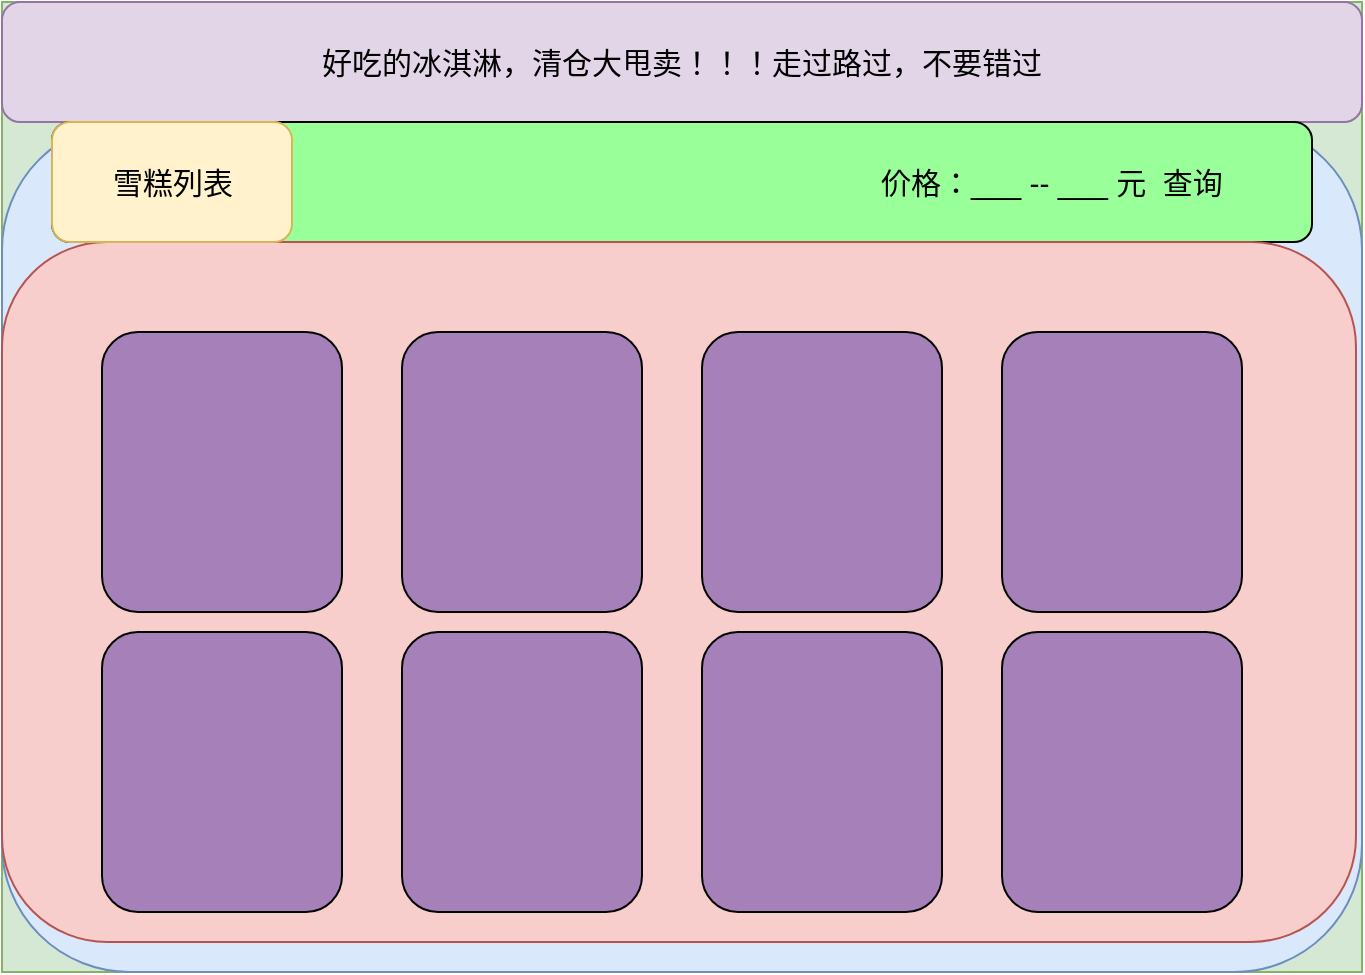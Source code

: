 <mxfile version="19.0.3" type="github">
  <diagram id="PhSWyYcBalO_wZCeTIqB" name="第 1 页">
    <mxGraphModel dx="942" dy="529" grid="1" gridSize="10" guides="1" tooltips="1" connect="1" arrows="1" fold="1" page="1" pageScale="1" pageWidth="827" pageHeight="1169" math="0" shadow="0">
      <root>
        <mxCell id="0" />
        <mxCell id="1" parent="0" />
        <mxCell id="OpxMz4pjXYU8P-hDmKeM-1" value="" style="rounded=0;whiteSpace=wrap;html=1;fillColor=#d5e8d4;strokeColor=#82b366;" vertex="1" parent="1">
          <mxGeometry x="20" y="325" width="680" height="485" as="geometry" />
        </mxCell>
        <mxCell id="OpxMz4pjXYU8P-hDmKeM-9" value="&lt;font style=&quot;font-size: 15px;&quot;&gt;好吃的冰淇淋，清仓大甩卖！！！走过路过，不要错过&lt;/font&gt;" style="rounded=1;whiteSpace=wrap;html=1;fillColor=#e1d5e7;strokeColor=#9673a6;" vertex="1" parent="1">
          <mxGeometry x="20" y="325" width="680" height="60" as="geometry" />
        </mxCell>
        <mxCell id="OpxMz4pjXYU8P-hDmKeM-10" value="" style="rounded=1;whiteSpace=wrap;html=1;fillColor=#dae8fc;strokeColor=#6c8ebf;" vertex="1" parent="1">
          <mxGeometry x="20" y="385" width="680" height="425" as="geometry" />
        </mxCell>
        <mxCell id="OpxMz4pjXYU8P-hDmKeM-11" value="" style="rounded=1;whiteSpace=wrap;html=1;gradientColor=none;fillColor=#99FF99;" vertex="1" parent="1">
          <mxGeometry x="45" y="385" width="630" height="60" as="geometry" />
        </mxCell>
        <mxCell id="OpxMz4pjXYU8P-hDmKeM-13" value="价格：___ -- ___&amp;nbsp;元&amp;nbsp; 查询" style="text;html=1;strokeColor=none;fillColor=none;align=center;verticalAlign=middle;whiteSpace=wrap;rounded=0;fontSize=15;" vertex="1" parent="1">
          <mxGeometry x="420" y="400" width="250" height="30" as="geometry" />
        </mxCell>
        <mxCell id="OpxMz4pjXYU8P-hDmKeM-14" value="" style="rounded=1;whiteSpace=wrap;html=1;fontSize=15;fillColor=#f8cecc;strokeColor=#b85450;" vertex="1" parent="1">
          <mxGeometry x="20" y="445" width="677" height="350" as="geometry" />
        </mxCell>
        <mxCell id="OpxMz4pjXYU8P-hDmKeM-15" value="" style="rounded=1;whiteSpace=wrap;html=1;fontSize=15;fillColor=#A680B8;gradientColor=none;" vertex="1" parent="1">
          <mxGeometry x="70" y="490" width="120" height="140" as="geometry" />
        </mxCell>
        <mxCell id="OpxMz4pjXYU8P-hDmKeM-17" value="" style="rounded=1;whiteSpace=wrap;html=1;fontSize=15;fillColor=#A680B8;gradientColor=none;" vertex="1" parent="1">
          <mxGeometry x="220" y="490" width="120" height="140" as="geometry" />
        </mxCell>
        <mxCell id="OpxMz4pjXYU8P-hDmKeM-18" value="" style="rounded=1;whiteSpace=wrap;html=1;fontSize=15;fillColor=#A680B8;gradientColor=none;" vertex="1" parent="1">
          <mxGeometry x="370" y="490" width="120" height="140" as="geometry" />
        </mxCell>
        <mxCell id="OpxMz4pjXYU8P-hDmKeM-19" value="" style="rounded=1;whiteSpace=wrap;html=1;fontSize=15;fillColor=#A680B8;gradientColor=none;" vertex="1" parent="1">
          <mxGeometry x="520" y="490" width="120" height="140" as="geometry" />
        </mxCell>
        <mxCell id="OpxMz4pjXYU8P-hDmKeM-20" value="" style="rounded=1;whiteSpace=wrap;html=1;fontSize=15;fillColor=#A680B8;gradientColor=none;" vertex="1" parent="1">
          <mxGeometry x="70" y="640" width="120" height="140" as="geometry" />
        </mxCell>
        <mxCell id="OpxMz4pjXYU8P-hDmKeM-21" value="" style="rounded=1;whiteSpace=wrap;html=1;fontSize=15;fillColor=#A680B8;gradientColor=none;" vertex="1" parent="1">
          <mxGeometry x="220" y="640" width="120" height="140" as="geometry" />
        </mxCell>
        <mxCell id="OpxMz4pjXYU8P-hDmKeM-22" value="" style="rounded=1;whiteSpace=wrap;html=1;fontSize=15;fillColor=#A680B8;gradientColor=none;" vertex="1" parent="1">
          <mxGeometry x="370" y="640" width="120" height="140" as="geometry" />
        </mxCell>
        <mxCell id="OpxMz4pjXYU8P-hDmKeM-23" value="" style="rounded=1;whiteSpace=wrap;html=1;fontSize=15;fillColor=#A680B8;gradientColor=none;" vertex="1" parent="1">
          <mxGeometry x="520" y="640" width="120" height="140" as="geometry" />
        </mxCell>
        <mxCell id="OpxMz4pjXYU8P-hDmKeM-24" value="" style="rounded=1;whiteSpace=wrap;html=1;fontSize=15;fillColor=#fff2cc;strokeColor=#d6b656;" vertex="1" parent="1">
          <mxGeometry x="45" y="385" width="120" height="60" as="geometry" />
        </mxCell>
        <mxCell id="OpxMz4pjXYU8P-hDmKeM-25" value="&lt;font style=&quot;font-size: 15px;&quot;&gt;雪糕列表&lt;/font&gt;" style="text;html=1;strokeColor=none;fillColor=none;align=center;verticalAlign=middle;whiteSpace=wrap;rounded=0;" vertex="1" parent="1">
          <mxGeometry x="67.5" y="400" width="75" height="30" as="geometry" />
        </mxCell>
      </root>
    </mxGraphModel>
  </diagram>
</mxfile>
